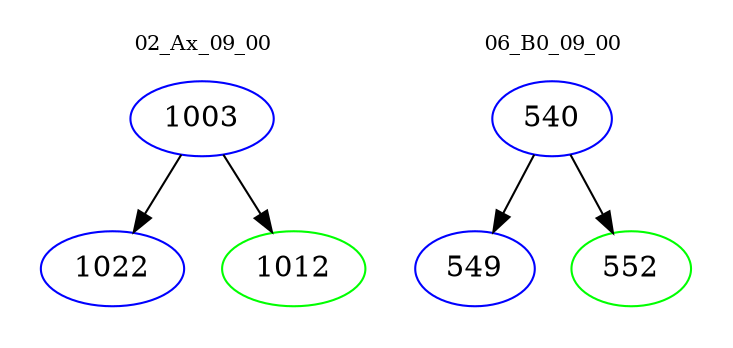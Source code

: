 digraph{
subgraph cluster_0 {
color = white
label = "02_Ax_09_00";
fontsize=10;
T0_1003 [label="1003", color="blue"]
T0_1003 -> T0_1022 [color="black"]
T0_1022 [label="1022", color="blue"]
T0_1003 -> T0_1012 [color="black"]
T0_1012 [label="1012", color="green"]
}
subgraph cluster_1 {
color = white
label = "06_B0_09_00";
fontsize=10;
T1_540 [label="540", color="blue"]
T1_540 -> T1_549 [color="black"]
T1_549 [label="549", color="blue"]
T1_540 -> T1_552 [color="black"]
T1_552 [label="552", color="green"]
}
}
